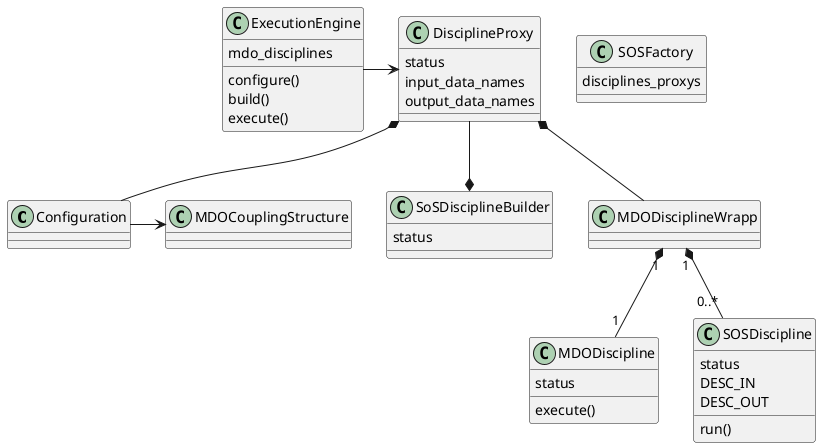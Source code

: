 
@startuml
class Configuration
class SoSDisciplineBuilder{
status
}

class MDODiscipline{
status
execute()
}

class SOSDiscipline{
status
DESC_IN
DESC_OUT
run()
}

class ExecutionEngine{
mdo_disciplines
configure()
build()
execute()
}

class         DisciplineProxy{
status
input_data_names
output_data_names
}

class         SOSFactory{
disciplines_proxys
}

class MDOCouplingStructure
class MDODisciplineWrapp


DisciplineProxy *-- Configuration
DisciplineProxy *-- MDODisciplineWrapp
DisciplineProxy --* SoSDisciplineBuilder

MDODisciplineWrapp "1" *-- "0..*" SOSDiscipline
MDODisciplineWrapp "1" *-- "1" MDODiscipline

Configuration -> MDOCouplingStructure

ExecutionEngine -> DisciplineProxy
@enduml
